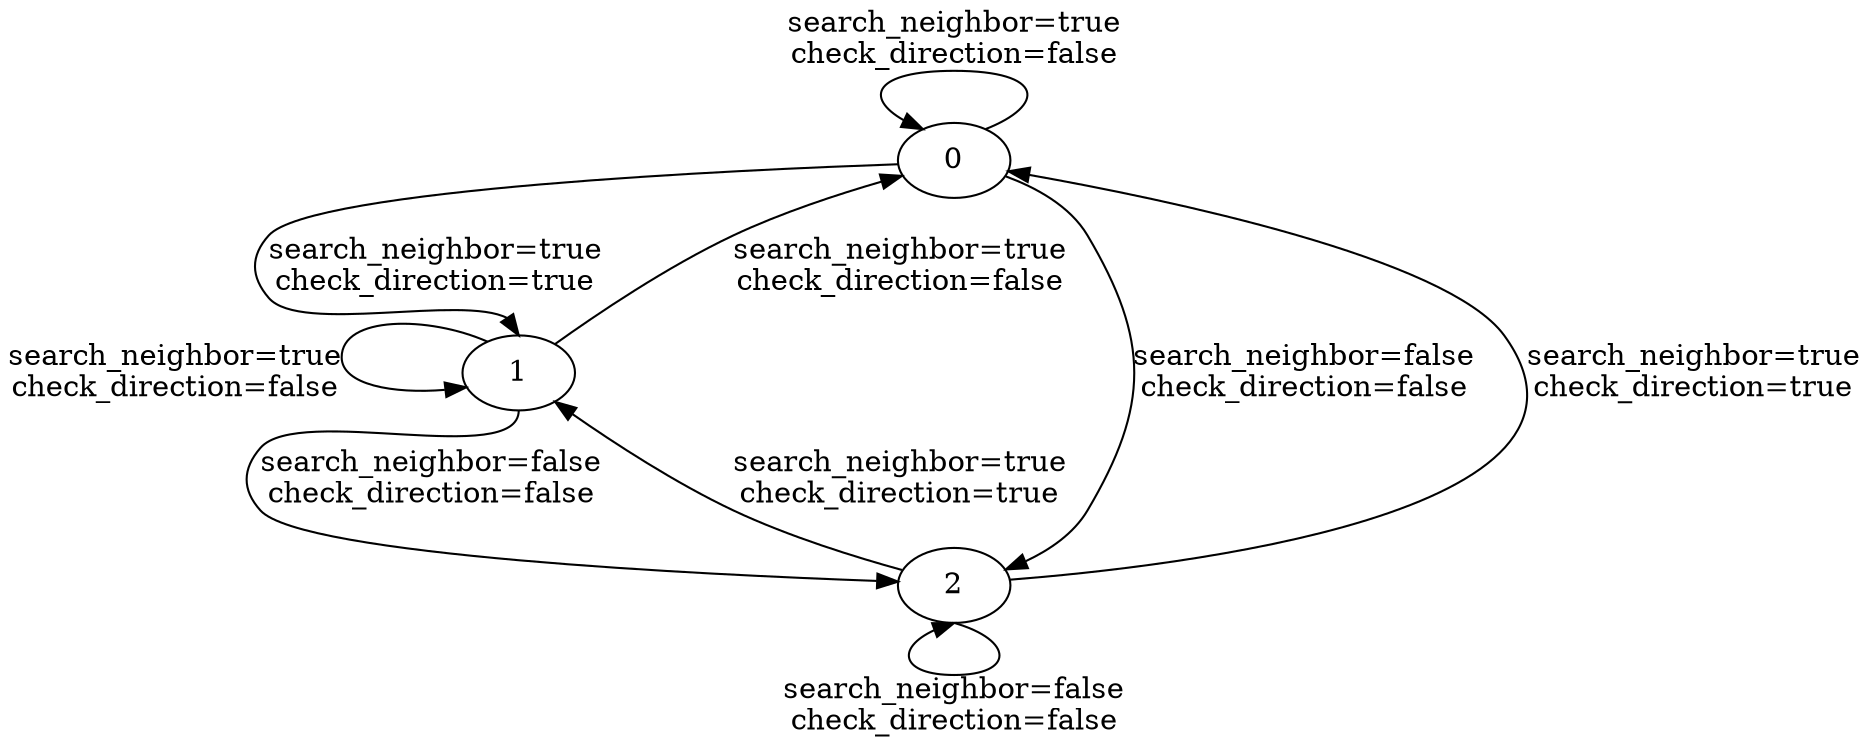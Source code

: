 digraph FSM {

	nodesep=0.8;
	
	0:ne -> 0:nw [label="search_neighbor=true\ncheck_direction=false"];
	
	0 -> 1:n [label="search_neighbor=true\ncheck_direction=true"];

	0 -> 2 [label="search_neighbor=false\ncheck_direction=false"];

	1 -> 0 [label="search_neighbor=true\ncheck_direction=false"];

	1:nw -> 1 [label="search_neighbor=true\ncheck_direction=false"];
	
	1:s -> 2 [label="search_neighbor=false\ncheck_direction=false"];

	2 -> 0 [label="search_neighbor=true\ncheck_direction=true"];

	2 -> 1 [label="search_neighbor=true\ncheck_direction=true"];

	2:s -> 2:s [label="search_neighbor=false\ncheck_direction=false"];
}